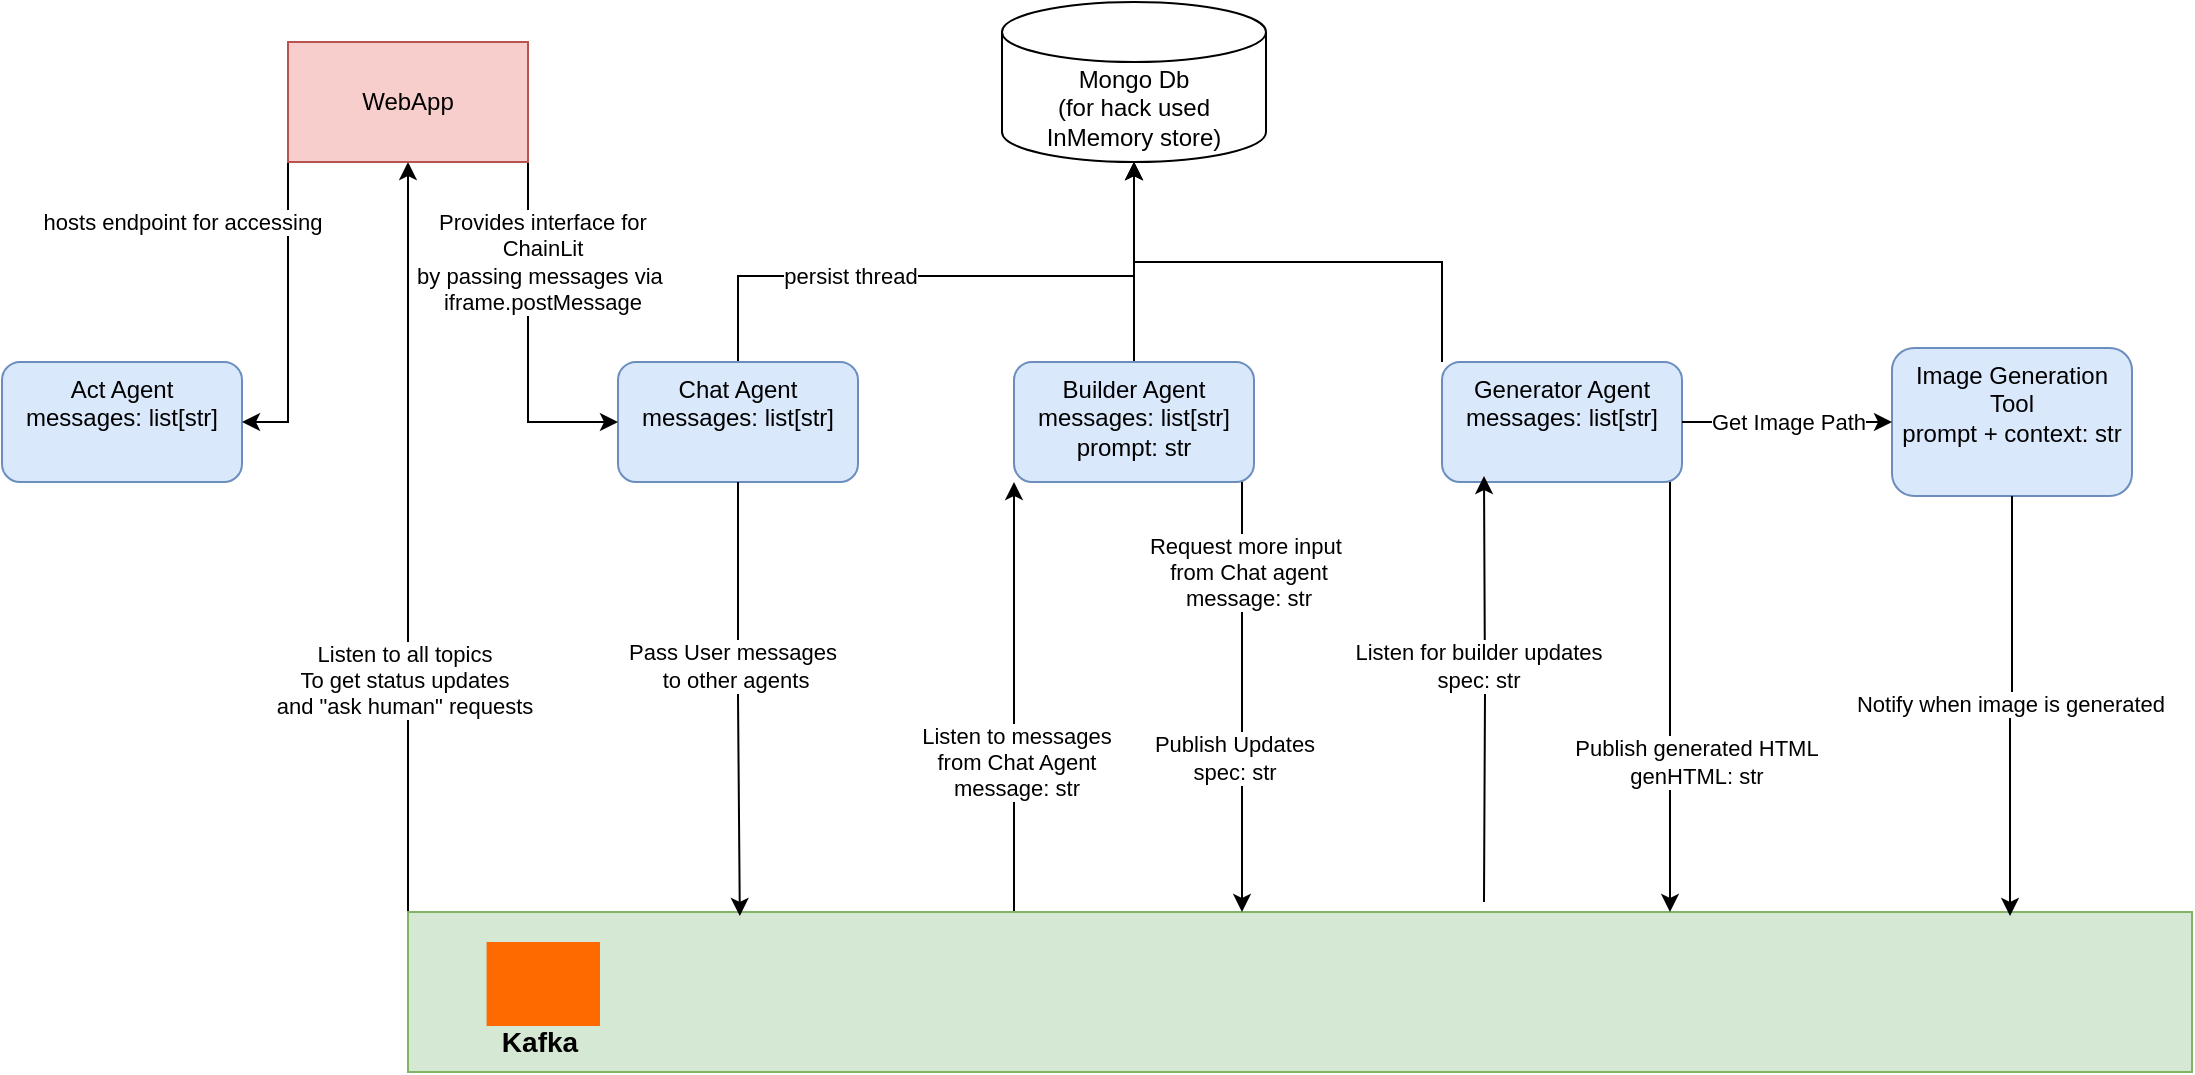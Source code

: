 <mxfile version="26.2.14">
  <diagram name="Page-1" id="Fs0yFZXzRFH9uMIKgLQg">
    <mxGraphModel dx="1634" dy="831" grid="0" gridSize="10" guides="0" tooltips="1" connect="1" arrows="1" fold="1" page="0" pageScale="1" pageWidth="850" pageHeight="1100" math="0" shadow="0">
      <root>
        <mxCell id="0" />
        <mxCell id="1" parent="0" />
        <mxCell id="uHMyNf0UCAi8VWtBRE8t-1" style="edgeStyle=orthogonalEdgeStyle;rounded=0;orthogonalLoop=1;jettySize=auto;html=1;entryX=0.5;entryY=1;entryDx=0;entryDy=0;entryPerimeter=0;" edge="1" parent="1" source="uHMyNf0UCAi8VWtBRE8t-3" target="uHMyNf0UCAi8VWtBRE8t-24">
          <mxGeometry relative="1" as="geometry">
            <mxPoint x="263" y="96" as="targetPoint" />
            <Array as="points">
              <mxPoint x="167" y="156" />
              <mxPoint x="365" y="156" />
            </Array>
          </mxGeometry>
        </mxCell>
        <mxCell id="uHMyNf0UCAi8VWtBRE8t-2" value="persist thread" style="edgeLabel;html=1;align=center;verticalAlign=middle;resizable=0;points=[];" vertex="1" connectable="0" parent="uHMyNf0UCAi8VWtBRE8t-1">
          <mxGeometry x="-0.338" relative="1" as="geometry">
            <mxPoint as="offset" />
          </mxGeometry>
        </mxCell>
        <mxCell id="uHMyNf0UCAi8VWtBRE8t-3" value="Chat Agent&lt;div&gt;messages: list[str]&lt;/div&gt;" style="rounded=1;whiteSpace=wrap;html=1;fillColor=#dae8fc;strokeColor=#6c8ebf;verticalAlign=top;" vertex="1" parent="1">
          <mxGeometry x="107" y="199" width="120" height="60" as="geometry" />
        </mxCell>
        <mxCell id="uHMyNf0UCAi8VWtBRE8t-4" style="edgeStyle=orthogonalEdgeStyle;rounded=0;orthogonalLoop=1;jettySize=auto;html=1;entryX=0.5;entryY=1;entryDx=0;entryDy=0;entryPerimeter=0;" edge="1" parent="1" source="uHMyNf0UCAi8VWtBRE8t-5" target="uHMyNf0UCAi8VWtBRE8t-24">
          <mxGeometry relative="1" as="geometry">
            <mxPoint x="375" y="115" as="targetPoint" />
          </mxGeometry>
        </mxCell>
        <mxCell id="uHMyNf0UCAi8VWtBRE8t-5" value="Builder Agent&lt;div&gt;messages: list[str]&lt;/div&gt;&lt;div&gt;prompt: str&lt;/div&gt;" style="rounded=1;whiteSpace=wrap;html=1;fillColor=#dae8fc;strokeColor=#6c8ebf;verticalAlign=top;" vertex="1" parent="1">
          <mxGeometry x="305" y="199" width="120" height="60" as="geometry" />
        </mxCell>
        <mxCell id="uHMyNf0UCAi8VWtBRE8t-6" style="edgeStyle=orthogonalEdgeStyle;rounded=0;orthogonalLoop=1;jettySize=auto;html=1;exitX=0;exitY=0;exitDx=0;exitDy=0;" edge="1" parent="1" source="uHMyNf0UCAi8VWtBRE8t-7" target="uHMyNf0UCAi8VWtBRE8t-24">
          <mxGeometry relative="1" as="geometry" />
        </mxCell>
        <mxCell id="uHMyNf0UCAi8VWtBRE8t-7" value="Generator Agent&lt;div&gt;messages: list[str]&lt;br&gt;&lt;/div&gt;" style="rounded=1;whiteSpace=wrap;html=1;fillColor=#dae8fc;strokeColor=#6c8ebf;verticalAlign=top;" vertex="1" parent="1">
          <mxGeometry x="519" y="199" width="120" height="60" as="geometry" />
        </mxCell>
        <mxCell id="uHMyNf0UCAi8VWtBRE8t-10" style="edgeStyle=orthogonalEdgeStyle;rounded=0;orthogonalLoop=1;jettySize=auto;html=1;entryX=0;entryY=1;entryDx=0;entryDy=0;" edge="1" parent="1" source="uHMyNf0UCAi8VWtBRE8t-12" target="uHMyNf0UCAi8VWtBRE8t-5">
          <mxGeometry relative="1" as="geometry">
            <Array as="points">
              <mxPoint x="305" y="422" />
              <mxPoint x="305" y="422" />
            </Array>
          </mxGeometry>
        </mxCell>
        <mxCell id="uHMyNf0UCAi8VWtBRE8t-11" value="Listen to messages&lt;div&gt;from Chat Agent&lt;/div&gt;&lt;div&gt;message: str&lt;/div&gt;" style="edgeLabel;html=1;align=center;verticalAlign=middle;resizable=0;points=[];" vertex="1" connectable="0" parent="uHMyNf0UCAi8VWtBRE8t-10">
          <mxGeometry x="-0.302" y="-1" relative="1" as="geometry">
            <mxPoint as="offset" />
          </mxGeometry>
        </mxCell>
        <mxCell id="uHMyNf0UCAi8VWtBRE8t-34" style="edgeStyle=orthogonalEdgeStyle;rounded=0;orthogonalLoop=1;jettySize=auto;html=1;exitX=0;exitY=0;exitDx=0;exitDy=0;entryX=0.5;entryY=1;entryDx=0;entryDy=0;" edge="1" parent="1" source="uHMyNf0UCAi8VWtBRE8t-12" target="uHMyNf0UCAi8VWtBRE8t-33">
          <mxGeometry relative="1" as="geometry" />
        </mxCell>
        <mxCell id="uHMyNf0UCAi8VWtBRE8t-35" value="Listen to all topics&lt;div&gt;To get status updates&lt;/div&gt;&lt;div&gt;and &quot;ask human&quot; requests&lt;/div&gt;" style="edgeLabel;html=1;align=center;verticalAlign=middle;resizable=0;points=[];" vertex="1" connectable="0" parent="uHMyNf0UCAi8VWtBRE8t-34">
          <mxGeometry y="1" relative="1" as="geometry">
            <mxPoint x="-1" y="71" as="offset" />
          </mxGeometry>
        </mxCell>
        <mxCell id="uHMyNf0UCAi8VWtBRE8t-12" value="" style="rounded=0;whiteSpace=wrap;html=1;fillColor=#d5e8d4;strokeColor=#82b366;" vertex="1" parent="1">
          <mxGeometry x="2" y="474" width="892" height="80" as="geometry" />
        </mxCell>
        <mxCell id="uHMyNf0UCAi8VWtBRE8t-13" value="" style="points=[];aspect=fixed;html=1;align=center;shadow=0;dashed=0;fillColor=#FF6A00;strokeColor=none;shape=mxgraph.alibaba_cloud.kafka;" vertex="1" parent="1">
          <mxGeometry x="41.3" y="489" width="56.7" height="42" as="geometry" />
        </mxCell>
        <mxCell id="uHMyNf0UCAi8VWtBRE8t-14" value="Kafka" style="text;html=1;align=center;verticalAlign=middle;whiteSpace=wrap;rounded=0;fontStyle=1;fontSize=14;" vertex="1" parent="1">
          <mxGeometry x="38" y="524" width="60" height="30" as="geometry" />
        </mxCell>
        <mxCell id="uHMyNf0UCAi8VWtBRE8t-17" style="edgeStyle=orthogonalEdgeStyle;rounded=0;orthogonalLoop=1;jettySize=auto;html=1;" edge="1" parent="1" source="uHMyNf0UCAi8VWtBRE8t-5" target="uHMyNf0UCAi8VWtBRE8t-12">
          <mxGeometry relative="1" as="geometry">
            <Array as="points">
              <mxPoint x="419" y="424" />
              <mxPoint x="419" y="424" />
            </Array>
          </mxGeometry>
        </mxCell>
        <mxCell id="uHMyNf0UCAi8VWtBRE8t-18" value="Request more input&amp;nbsp;&lt;div&gt;from Chat agent&lt;/div&gt;&lt;div&gt;message: str&lt;/div&gt;" style="edgeLabel;html=1;align=center;verticalAlign=middle;resizable=0;points=[];" vertex="1" connectable="0" parent="uHMyNf0UCAi8VWtBRE8t-17">
          <mxGeometry x="-0.183" y="1" relative="1" as="geometry">
            <mxPoint x="2" y="-43" as="offset" />
          </mxGeometry>
        </mxCell>
        <mxCell id="uHMyNf0UCAi8VWtBRE8t-19" value="Publish Updates&lt;div&gt;spec: str&lt;/div&gt;" style="edgeLabel;html=1;align=center;verticalAlign=middle;resizable=0;points=[];" vertex="1" connectable="0" parent="uHMyNf0UCAi8VWtBRE8t-17">
          <mxGeometry x="0.281" y="-4" relative="1" as="geometry">
            <mxPoint as="offset" />
          </mxGeometry>
        </mxCell>
        <mxCell id="uHMyNf0UCAi8VWtBRE8t-20" style="edgeStyle=orthogonalEdgeStyle;rounded=0;orthogonalLoop=1;jettySize=auto;html=1;" edge="1" parent="1" source="uHMyNf0UCAi8VWtBRE8t-7" target="uHMyNf0UCAi8VWtBRE8t-12">
          <mxGeometry relative="1" as="geometry">
            <Array as="points">
              <mxPoint x="633" y="420" />
              <mxPoint x="633" y="420" />
            </Array>
          </mxGeometry>
        </mxCell>
        <mxCell id="uHMyNf0UCAi8VWtBRE8t-21" value="Publish generated HTML&lt;div&gt;genHTML: str&lt;/div&gt;" style="edgeLabel;html=1;align=center;verticalAlign=middle;resizable=0;points=[];" vertex="1" connectable="0" parent="uHMyNf0UCAi8VWtBRE8t-20">
          <mxGeometry x="-0.071" y="1" relative="1" as="geometry">
            <mxPoint x="12" y="40" as="offset" />
          </mxGeometry>
        </mxCell>
        <mxCell id="uHMyNf0UCAi8VWtBRE8t-22" style="edgeStyle=orthogonalEdgeStyle;rounded=0;orthogonalLoop=1;jettySize=auto;html=1;entryX=0.175;entryY=0.95;entryDx=0;entryDy=0;entryPerimeter=0;" edge="1" parent="1" target="uHMyNf0UCAi8VWtBRE8t-7">
          <mxGeometry relative="1" as="geometry">
            <mxPoint x="540" y="469" as="sourcePoint" />
          </mxGeometry>
        </mxCell>
        <mxCell id="uHMyNf0UCAi8VWtBRE8t-23" value="Listen for builder updates&lt;div&gt;spec: str&lt;/div&gt;" style="edgeLabel;html=1;align=center;verticalAlign=middle;resizable=0;points=[];" vertex="1" connectable="0" parent="uHMyNf0UCAi8VWtBRE8t-22">
          <mxGeometry x="0.108" y="3" relative="1" as="geometry">
            <mxPoint as="offset" />
          </mxGeometry>
        </mxCell>
        <mxCell id="uHMyNf0UCAi8VWtBRE8t-24" value="Mongo Db&lt;div&gt;(for hack used InMemory store)&lt;/div&gt;" style="shape=cylinder3;whiteSpace=wrap;html=1;boundedLbl=1;backgroundOutline=1;size=15;" vertex="1" parent="1">
          <mxGeometry x="299" y="19" width="132" height="80" as="geometry" />
        </mxCell>
        <mxCell id="uHMyNf0UCAi8VWtBRE8t-25" value="Image Generation Tool&lt;div&gt;prompt + context: str&lt;/div&gt;&lt;div&gt;&lt;br&gt;&lt;/div&gt;" style="rounded=1;whiteSpace=wrap;html=1;fillColor=#dae8fc;strokeColor=#6c8ebf;verticalAlign=top;" vertex="1" parent="1">
          <mxGeometry x="744" y="192" width="120" height="74" as="geometry" />
        </mxCell>
        <mxCell id="uHMyNf0UCAi8VWtBRE8t-26" value="Get Image Path" style="edgeStyle=orthogonalEdgeStyle;rounded=0;orthogonalLoop=1;jettySize=auto;html=1;entryX=0;entryY=0.5;entryDx=0;entryDy=0;" edge="1" parent="1" source="uHMyNf0UCAi8VWtBRE8t-7" target="uHMyNf0UCAi8VWtBRE8t-25">
          <mxGeometry relative="1" as="geometry" />
        </mxCell>
        <mxCell id="uHMyNf0UCAi8VWtBRE8t-27" value="Notify when image is generated" style="edgeStyle=orthogonalEdgeStyle;rounded=0;orthogonalLoop=1;jettySize=auto;html=1;entryX=0.898;entryY=0.025;entryDx=0;entryDy=0;entryPerimeter=0;" edge="1" parent="1" source="uHMyNf0UCAi8VWtBRE8t-25" target="uHMyNf0UCAi8VWtBRE8t-12">
          <mxGeometry relative="1" as="geometry" />
        </mxCell>
        <mxCell id="uHMyNf0UCAi8VWtBRE8t-28" value="Act Agent&lt;div&gt;messages: list[str]&lt;/div&gt;" style="rounded=1;whiteSpace=wrap;html=1;fillColor=#dae8fc;strokeColor=#6c8ebf;verticalAlign=top;" vertex="1" parent="1">
          <mxGeometry x="-201" y="199" width="120" height="60" as="geometry" />
        </mxCell>
        <mxCell id="uHMyNf0UCAi8VWtBRE8t-29" style="edgeStyle=orthogonalEdgeStyle;rounded=0;orthogonalLoop=1;jettySize=auto;html=1;entryX=0;entryY=0.5;entryDx=0;entryDy=0;exitX=1;exitY=1;exitDx=0;exitDy=0;" edge="1" parent="1" source="uHMyNf0UCAi8VWtBRE8t-33" target="uHMyNf0UCAi8VWtBRE8t-3">
          <mxGeometry relative="1" as="geometry" />
        </mxCell>
        <mxCell id="uHMyNf0UCAi8VWtBRE8t-30" value="Provides interface for&lt;div&gt;ChainLit&lt;/div&gt;&lt;div&gt;by passing messages via&amp;nbsp;&lt;/div&gt;&lt;div&gt;iframe.postMessage&lt;/div&gt;" style="edgeLabel;html=1;align=center;verticalAlign=middle;resizable=0;points=[];" vertex="1" connectable="0" parent="uHMyNf0UCAi8VWtBRE8t-29">
          <mxGeometry x="-0.413" y="-2" relative="1" as="geometry">
            <mxPoint x="9" y="-2" as="offset" />
          </mxGeometry>
        </mxCell>
        <mxCell id="uHMyNf0UCAi8VWtBRE8t-31" style="edgeStyle=orthogonalEdgeStyle;rounded=0;orthogonalLoop=1;jettySize=auto;html=1;exitX=0;exitY=1;exitDx=0;exitDy=0;entryX=1;entryY=0.5;entryDx=0;entryDy=0;" edge="1" parent="1" source="uHMyNf0UCAi8VWtBRE8t-33" target="uHMyNf0UCAi8VWtBRE8t-28">
          <mxGeometry relative="1" as="geometry" />
        </mxCell>
        <mxCell id="uHMyNf0UCAi8VWtBRE8t-32" value="hosts endpoint for accessing" style="edgeLabel;html=1;align=center;verticalAlign=middle;resizable=0;points=[];" vertex="1" connectable="0" parent="uHMyNf0UCAi8VWtBRE8t-31">
          <mxGeometry x="-0.516" y="3" relative="1" as="geometry">
            <mxPoint x="-56" y="-7" as="offset" />
          </mxGeometry>
        </mxCell>
        <mxCell id="uHMyNf0UCAi8VWtBRE8t-33" value="WebApp" style="rounded=0;whiteSpace=wrap;html=1;fillColor=#f8cecc;strokeColor=#b85450;" vertex="1" parent="1">
          <mxGeometry x="-58" y="39" width="120" height="60" as="geometry" />
        </mxCell>
        <mxCell id="uHMyNf0UCAi8VWtBRE8t-38" style="edgeStyle=orthogonalEdgeStyle;rounded=0;orthogonalLoop=1;jettySize=auto;html=1;exitX=0.5;exitY=1;exitDx=0;exitDy=0;entryX=0.186;entryY=0.025;entryDx=0;entryDy=0;entryPerimeter=0;" edge="1" parent="1" source="uHMyNf0UCAi8VWtBRE8t-3" target="uHMyNf0UCAi8VWtBRE8t-12">
          <mxGeometry relative="1" as="geometry" />
        </mxCell>
        <mxCell id="uHMyNf0UCAi8VWtBRE8t-39" value="Pass User messages&lt;div&gt;&amp;nbsp;to other agents&lt;/div&gt;" style="edgeLabel;html=1;align=center;verticalAlign=middle;resizable=0;points=[];" vertex="1" connectable="0" parent="uHMyNf0UCAi8VWtBRE8t-38">
          <mxGeometry x="-0.156" y="-3" relative="1" as="geometry">
            <mxPoint as="offset" />
          </mxGeometry>
        </mxCell>
      </root>
    </mxGraphModel>
  </diagram>
</mxfile>
